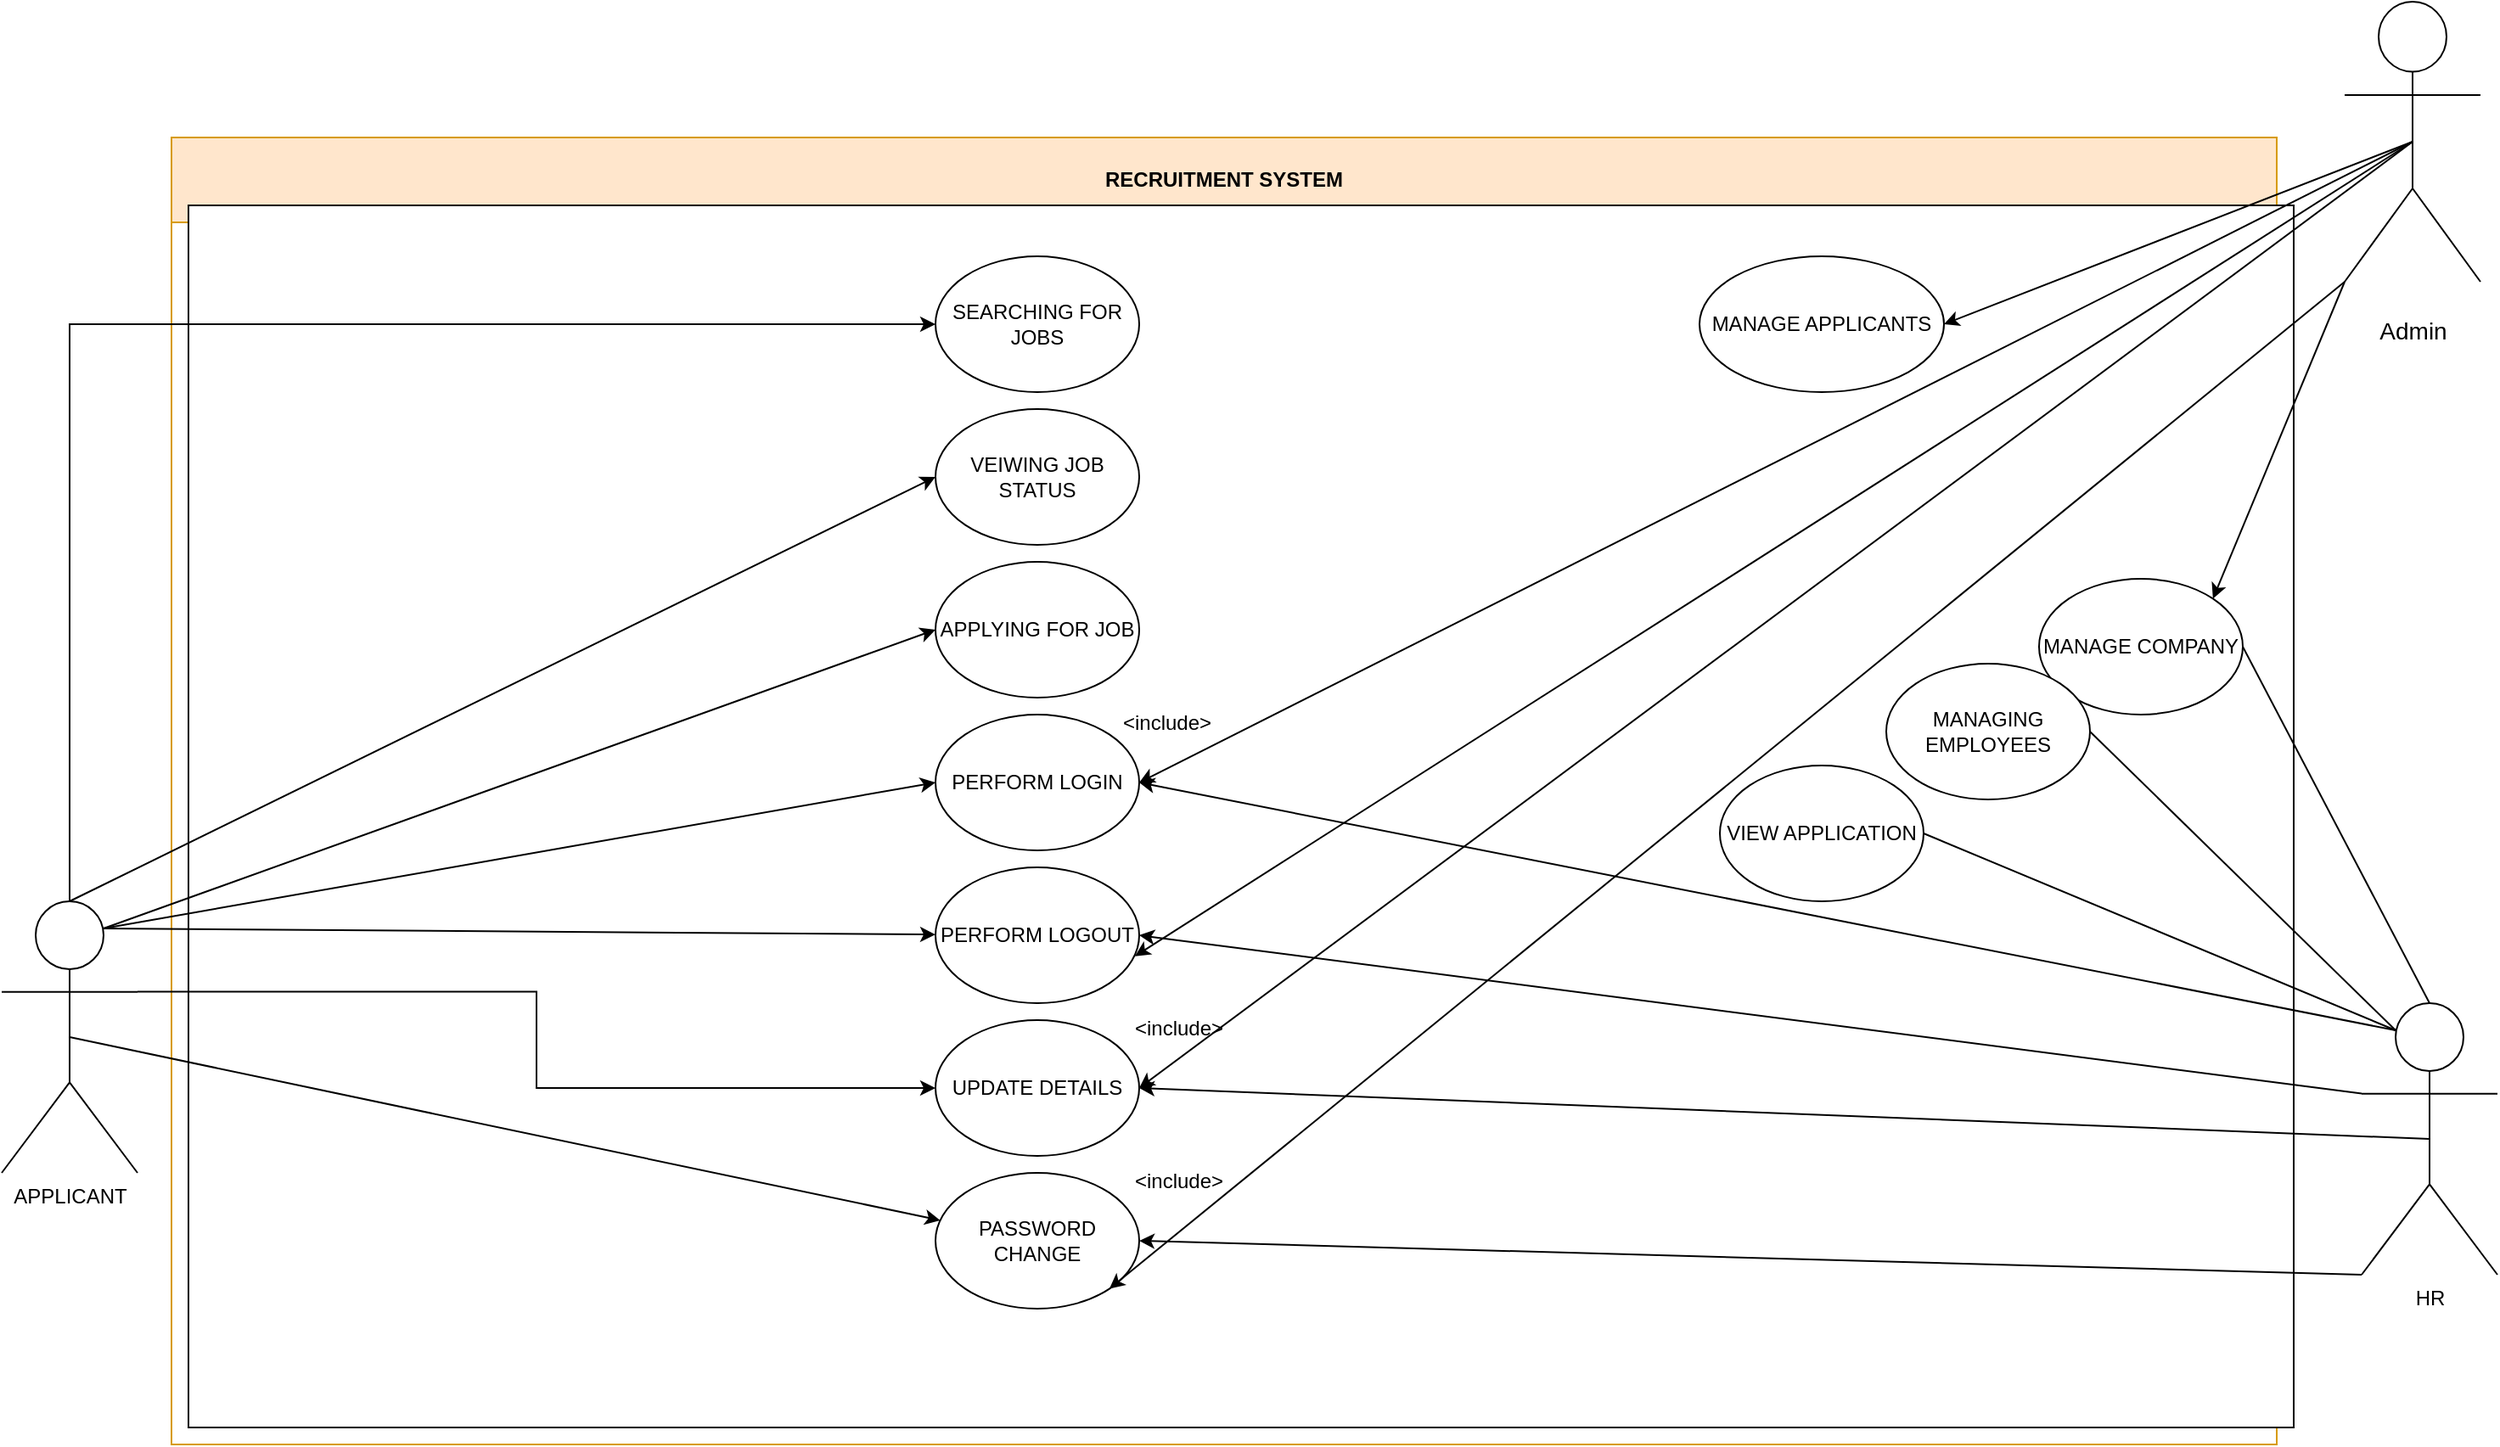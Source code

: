 <mxfile version="26.1.1">
  <diagram name="Page-1" id="c7558073-3199-34d8-9f00-42111426c3f3">
    <mxGraphModel dx="2926" dy="2411" grid="1" gridSize="10" guides="1" tooltips="1" connect="1" arrows="1" fold="1" page="1" pageScale="1" pageWidth="826" pageHeight="1169" background="none" math="0" shadow="0">
      <root>
        <mxCell id="0" />
        <mxCell id="1" parent="0" />
        <mxCell id="BAY54sGpCq9EKKCVZQ9k-120" value="RECRUITMENT SYSTEM" style="swimlane;whiteSpace=wrap;html=1;labelBackgroundColor=none;startSize=50;fillColor=#ffe6cc;strokeColor=#d79b00;glass=0;swimlaneLine=1;" parent="1" vertex="1">
          <mxGeometry x="-170" y="-210" width="1240" height="770" as="geometry" />
        </mxCell>
        <mxCell id="BAY54sGpCq9EKKCVZQ9k-147" value="" style="rounded=0;whiteSpace=wrap;html=1;" parent="BAY54sGpCq9EKKCVZQ9k-120" vertex="1">
          <mxGeometry x="10" y="40" width="1240" height="720" as="geometry" />
        </mxCell>
        <mxCell id="BAY54sGpCq9EKKCVZQ9k-125" value="PERFORM LOGOUT" style="ellipse;whiteSpace=wrap;html=1;" parent="BAY54sGpCq9EKKCVZQ9k-120" vertex="1">
          <mxGeometry x="450" y="430" width="120" height="80" as="geometry" />
        </mxCell>
        <mxCell id="BAY54sGpCq9EKKCVZQ9k-111" value="VEIWING JOB STATUS" style="ellipse;whiteSpace=wrap;html=1;" parent="BAY54sGpCq9EKKCVZQ9k-120" vertex="1">
          <mxGeometry x="450" y="160" width="120" height="80" as="geometry" />
        </mxCell>
        <mxCell id="BAY54sGpCq9EKKCVZQ9k-108" value="SEARCHING FOR JOBS" style="ellipse;whiteSpace=wrap;html=1;" parent="BAY54sGpCq9EKKCVZQ9k-120" vertex="1">
          <mxGeometry x="450" y="70" width="120" height="80" as="geometry" />
        </mxCell>
        <mxCell id="BAY54sGpCq9EKKCVZQ9k-126" value="UPDATE DETAILS" style="ellipse;whiteSpace=wrap;html=1;" parent="BAY54sGpCq9EKKCVZQ9k-120" vertex="1">
          <mxGeometry x="450" y="520" width="120" height="80" as="geometry" />
        </mxCell>
        <mxCell id="BAY54sGpCq9EKKCVZQ9k-128" value="PASSWORD CHANGE" style="ellipse;whiteSpace=wrap;html=1;" parent="BAY54sGpCq9EKKCVZQ9k-120" vertex="1">
          <mxGeometry x="450" y="610" width="120" height="80" as="geometry" />
        </mxCell>
        <mxCell id="BAY54sGpCq9EKKCVZQ9k-127" value="VIEW APPLICATION" style="ellipse;whiteSpace=wrap;html=1;" parent="BAY54sGpCq9EKKCVZQ9k-120" vertex="1">
          <mxGeometry x="912" y="370" width="120" height="80" as="geometry" />
        </mxCell>
        <mxCell id="BAY54sGpCq9EKKCVZQ9k-136" value="MANAGE COMPANY" style="ellipse;whiteSpace=wrap;html=1;" parent="BAY54sGpCq9EKKCVZQ9k-120" vertex="1">
          <mxGeometry x="1100" y="260" width="120" height="80" as="geometry" />
        </mxCell>
        <mxCell id="BAY54sGpCq9EKKCVZQ9k-133" value="MANAGING EMPLOYEES" style="ellipse;whiteSpace=wrap;html=1;" parent="BAY54sGpCq9EKKCVZQ9k-120" vertex="1">
          <mxGeometry x="1010" y="310" width="120" height="80" as="geometry" />
        </mxCell>
        <mxCell id="BAY54sGpCq9EKKCVZQ9k-142" value="&amp;lt;include&amp;gt;" style="text;html=1;align=center;verticalAlign=middle;whiteSpace=wrap;rounded=0;" parent="BAY54sGpCq9EKKCVZQ9k-120" vertex="1">
          <mxGeometry x="553" y="330" width="67" height="30" as="geometry" />
        </mxCell>
        <mxCell id="BAY54sGpCq9EKKCVZQ9k-143" value="&amp;lt;include&amp;gt;" style="text;html=1;align=center;verticalAlign=middle;whiteSpace=wrap;rounded=0;" parent="BAY54sGpCq9EKKCVZQ9k-120" vertex="1">
          <mxGeometry x="560" y="600" width="67" height="30" as="geometry" />
        </mxCell>
        <mxCell id="BAY54sGpCq9EKKCVZQ9k-144" value="&amp;lt;include&amp;gt;" style="text;html=1;align=center;verticalAlign=middle;whiteSpace=wrap;rounded=0;" parent="BAY54sGpCq9EKKCVZQ9k-120" vertex="1">
          <mxGeometry x="560" y="510" width="67" height="30" as="geometry" />
        </mxCell>
        <mxCell id="BAY54sGpCq9EKKCVZQ9k-110" value="APPLYING FOR JOB" style="ellipse;whiteSpace=wrap;html=1;" parent="BAY54sGpCq9EKKCVZQ9k-120" vertex="1">
          <mxGeometry x="450" y="250" width="120" height="80" as="geometry" />
        </mxCell>
        <mxCell id="BAY54sGpCq9EKKCVZQ9k-109" value="PERFORM LOGIN" style="ellipse;whiteSpace=wrap;html=1;" parent="BAY54sGpCq9EKKCVZQ9k-120" vertex="1">
          <mxGeometry x="450" y="340" width="120" height="80" as="geometry" />
        </mxCell>
        <mxCell id="bb3IZaETeLpU1EHvv75Z-22" value="MANAGE APPLICANTS" style="ellipse;whiteSpace=wrap;html=1;" vertex="1" parent="BAY54sGpCq9EKKCVZQ9k-120">
          <mxGeometry x="900" y="70" width="144" height="80" as="geometry" />
        </mxCell>
        <mxCell id="BAY54sGpCq9EKKCVZQ9k-98" value="APPLICANT" style="shape=umlActor;verticalLabelPosition=bottom;verticalAlign=top;html=1;" parent="1" vertex="1">
          <mxGeometry x="-270" y="240" width="80" height="160" as="geometry" />
        </mxCell>
        <mxCell id="BAY54sGpCq9EKKCVZQ9k-115" value="" style="endArrow=classic;html=1;rounded=0;exitX=0.75;exitY=0.1;exitDx=0;exitDy=0;exitPerimeter=0;" parent="1" source="BAY54sGpCq9EKKCVZQ9k-98" target="BAY54sGpCq9EKKCVZQ9k-125" edge="1">
          <mxGeometry width="50" height="50" relative="1" as="geometry">
            <mxPoint x="-90" y="300" as="sourcePoint" />
            <mxPoint x="350" y="310" as="targetPoint" />
          </mxGeometry>
        </mxCell>
        <mxCell id="BAY54sGpCq9EKKCVZQ9k-107" value="" style="endArrow=classic;html=1;rounded=0;entryX=0;entryY=0.5;entryDx=0;entryDy=0;exitX=0.75;exitY=0.1;exitDx=0;exitDy=0;exitPerimeter=0;" parent="1" source="BAY54sGpCq9EKKCVZQ9k-98" target="BAY54sGpCq9EKKCVZQ9k-109" edge="1">
          <mxGeometry width="50" height="50" relative="1" as="geometry">
            <mxPoint x="60" y="300" as="sourcePoint" />
            <mxPoint x="160" y="260" as="targetPoint" />
          </mxGeometry>
        </mxCell>
        <mxCell id="BAY54sGpCq9EKKCVZQ9k-99" value="" style="endArrow=classic;html=1;rounded=0;exitX=0.75;exitY=0.1;exitDx=0;exitDy=0;exitPerimeter=0;entryX=0;entryY=0.5;entryDx=0;entryDy=0;" parent="1" source="BAY54sGpCq9EKKCVZQ9k-98" target="BAY54sGpCq9EKKCVZQ9k-110" edge="1">
          <mxGeometry width="50" height="50" relative="1" as="geometry">
            <mxPoint x="120" y="270" as="sourcePoint" />
            <mxPoint x="160" y="170" as="targetPoint" />
          </mxGeometry>
        </mxCell>
        <mxCell id="BAY54sGpCq9EKKCVZQ9k-101" value="" style="endArrow=classic;html=1;rounded=0;entryX=0;entryY=0.5;entryDx=0;entryDy=0;exitX=0.5;exitY=0;exitDx=0;exitDy=0;exitPerimeter=0;" parent="1" source="BAY54sGpCq9EKKCVZQ9k-98" target="BAY54sGpCq9EKKCVZQ9k-111" edge="1">
          <mxGeometry width="50" height="50" relative="1" as="geometry">
            <mxPoint x="40" y="280" as="sourcePoint" />
            <mxPoint x="90" y="180" as="targetPoint" />
          </mxGeometry>
        </mxCell>
        <mxCell id="BAY54sGpCq9EKKCVZQ9k-104" style="edgeStyle=orthogonalEdgeStyle;rounded=0;orthogonalLoop=1;jettySize=auto;html=1;exitX=0.5;exitY=0;exitDx=0;exitDy=0;exitPerimeter=0;entryX=0;entryY=0.5;entryDx=0;entryDy=0;" parent="1" source="BAY54sGpCq9EKKCVZQ9k-98" target="BAY54sGpCq9EKKCVZQ9k-108" edge="1">
          <mxGeometry relative="1" as="geometry">
            <mxPoint x="40" y="160" as="targetPoint" />
          </mxGeometry>
        </mxCell>
        <mxCell id="BAY54sGpCq9EKKCVZQ9k-105" style="edgeStyle=orthogonalEdgeStyle;rounded=0;orthogonalLoop=1;jettySize=auto;html=1;exitX=1;exitY=0.333;exitDx=0;exitDy=0;exitPerimeter=0;" parent="1" source="BAY54sGpCq9EKKCVZQ9k-98" target="BAY54sGpCq9EKKCVZQ9k-126" edge="1">
          <mxGeometry relative="1" as="geometry">
            <mxPoint x="290" y="333" as="targetPoint" />
          </mxGeometry>
        </mxCell>
        <mxCell id="BAY54sGpCq9EKKCVZQ9k-124" value="" style="edgeStyle=none;orthogonalLoop=1;jettySize=auto;html=1;rounded=0;exitX=0.5;exitY=0.5;exitDx=0;exitDy=0;exitPerimeter=0;" parent="1" source="BAY54sGpCq9EKKCVZQ9k-98" target="BAY54sGpCq9EKKCVZQ9k-128" edge="1">
          <mxGeometry width="100" relative="1" as="geometry">
            <mxPoint x="-120" y="360" as="sourcePoint" />
            <mxPoint x="180" y="400" as="targetPoint" />
            <Array as="points" />
          </mxGeometry>
        </mxCell>
        <mxCell id="BAY54sGpCq9EKKCVZQ9k-129" value="HR" style="shape=umlActor;verticalLabelPosition=bottom;verticalAlign=top;html=1;outlineConnect=0;" parent="1" vertex="1">
          <mxGeometry x="1120" y="300" width="80" height="160" as="geometry" />
        </mxCell>
        <mxCell id="BAY54sGpCq9EKKCVZQ9k-141" value="" style="endArrow=classic;html=1;rounded=0;entryX=1;entryY=0.5;entryDx=0;entryDy=0;exitX=0;exitY=1;exitDx=0;exitDy=0;exitPerimeter=0;" parent="1" source="BAY54sGpCq9EKKCVZQ9k-129" target="BAY54sGpCq9EKKCVZQ9k-128" edge="1">
          <mxGeometry width="50" height="50" relative="1" as="geometry">
            <mxPoint x="670" y="360" as="sourcePoint" />
            <mxPoint x="720" y="310" as="targetPoint" />
          </mxGeometry>
        </mxCell>
        <mxCell id="BAY54sGpCq9EKKCVZQ9k-140" value="" style="endArrow=classic;html=1;rounded=0;entryX=1;entryY=0.5;entryDx=0;entryDy=0;exitX=0;exitY=0.333;exitDx=0;exitDy=0;exitPerimeter=0;" parent="1" source="BAY54sGpCq9EKKCVZQ9k-129" target="BAY54sGpCq9EKKCVZQ9k-125" edge="1">
          <mxGeometry width="50" height="50" relative="1" as="geometry">
            <mxPoint x="670" y="360" as="sourcePoint" />
            <mxPoint x="720" y="310" as="targetPoint" />
          </mxGeometry>
        </mxCell>
        <mxCell id="BAY54sGpCq9EKKCVZQ9k-139" value="" style="endArrow=classic;html=1;rounded=0;entryX=1;entryY=0.5;entryDx=0;entryDy=0;exitX=0.5;exitY=0.5;exitDx=0;exitDy=0;exitPerimeter=0;" parent="1" source="BAY54sGpCq9EKKCVZQ9k-129" target="BAY54sGpCq9EKKCVZQ9k-126" edge="1">
          <mxGeometry width="50" height="50" relative="1" as="geometry">
            <mxPoint x="670" y="360" as="sourcePoint" />
            <mxPoint x="720" y="310" as="targetPoint" />
          </mxGeometry>
        </mxCell>
        <mxCell id="BAY54sGpCq9EKKCVZQ9k-138" value="" style="endArrow=classic;html=1;rounded=0;entryX=1;entryY=0.5;entryDx=0;entryDy=0;exitX=0.25;exitY=0.1;exitDx=0;exitDy=0;exitPerimeter=0;" parent="1" source="BAY54sGpCq9EKKCVZQ9k-129" target="BAY54sGpCq9EKKCVZQ9k-109" edge="1">
          <mxGeometry width="50" height="50" relative="1" as="geometry">
            <mxPoint x="670" y="360" as="sourcePoint" />
            <mxPoint x="720" y="310" as="targetPoint" />
          </mxGeometry>
        </mxCell>
        <mxCell id="BAY54sGpCq9EKKCVZQ9k-148" value="" style="endArrow=none;html=1;rounded=0;entryX=1;entryY=0.5;entryDx=0;entryDy=0;exitX=0.25;exitY=0.1;exitDx=0;exitDy=0;exitPerimeter=0;" parent="1" source="BAY54sGpCq9EKKCVZQ9k-129" target="BAY54sGpCq9EKKCVZQ9k-133" edge="1">
          <mxGeometry width="50" height="50" relative="1" as="geometry">
            <mxPoint x="1160" y="220" as="sourcePoint" />
            <mxPoint x="520" y="160" as="targetPoint" />
          </mxGeometry>
        </mxCell>
        <mxCell id="BAY54sGpCq9EKKCVZQ9k-149" value="" style="endArrow=none;html=1;rounded=0;entryX=1;entryY=0.5;entryDx=0;entryDy=0;exitX=0.5;exitY=0;exitDx=0;exitDy=0;exitPerimeter=0;" parent="1" source="BAY54sGpCq9EKKCVZQ9k-129" target="BAY54sGpCq9EKKCVZQ9k-136" edge="1">
          <mxGeometry width="50" height="50" relative="1" as="geometry">
            <mxPoint x="1180" y="190" as="sourcePoint" />
            <mxPoint x="520" y="150" as="targetPoint" />
          </mxGeometry>
        </mxCell>
        <mxCell id="BAY54sGpCq9EKKCVZQ9k-150" value="" style="endArrow=none;html=1;rounded=0;entryX=1;entryY=0.5;entryDx=0;entryDy=0;exitX=0.25;exitY=0.1;exitDx=0;exitDy=0;exitPerimeter=0;" parent="1" source="BAY54sGpCq9EKKCVZQ9k-129" target="BAY54sGpCq9EKKCVZQ9k-127" edge="1">
          <mxGeometry width="50" height="50" relative="1" as="geometry">
            <mxPoint x="470" y="200" as="sourcePoint" />
            <mxPoint x="520" y="150" as="targetPoint" />
          </mxGeometry>
        </mxCell>
        <mxCell id="bb3IZaETeLpU1EHvv75Z-20" style="rounded=0;orthogonalLoop=1;jettySize=auto;html=1;exitX=0;exitY=1;exitDx=0;exitDy=0;exitPerimeter=0;entryX=1;entryY=0;entryDx=0;entryDy=0;" edge="1" parent="1" source="bb3IZaETeLpU1EHvv75Z-4" target="BAY54sGpCq9EKKCVZQ9k-136">
          <mxGeometry relative="1" as="geometry" />
        </mxCell>
        <mxCell id="bb3IZaETeLpU1EHvv75Z-23" style="rounded=0;orthogonalLoop=1;jettySize=auto;html=1;exitX=0.5;exitY=0.5;exitDx=0;exitDy=0;exitPerimeter=0;entryX=1;entryY=0.5;entryDx=0;entryDy=0;" edge="1" parent="1" source="bb3IZaETeLpU1EHvv75Z-4" target="bb3IZaETeLpU1EHvv75Z-22">
          <mxGeometry relative="1" as="geometry" />
        </mxCell>
        <mxCell id="bb3IZaETeLpU1EHvv75Z-24" style="rounded=0;orthogonalLoop=1;jettySize=auto;html=1;exitX=0.5;exitY=0.5;exitDx=0;exitDy=0;exitPerimeter=0;entryX=1;entryY=0.5;entryDx=0;entryDy=0;strokeColor=default;" edge="1" parent="1" source="bb3IZaETeLpU1EHvv75Z-4" target="BAY54sGpCq9EKKCVZQ9k-109">
          <mxGeometry relative="1" as="geometry" />
        </mxCell>
        <mxCell id="bb3IZaETeLpU1EHvv75Z-25" style="rounded=0;orthogonalLoop=1;jettySize=auto;html=1;exitX=0.5;exitY=0.5;exitDx=0;exitDy=0;exitPerimeter=0;entryX=1;entryY=0.5;entryDx=0;entryDy=0;" edge="1" parent="1" source="bb3IZaETeLpU1EHvv75Z-4" target="BAY54sGpCq9EKKCVZQ9k-126">
          <mxGeometry relative="1" as="geometry" />
        </mxCell>
        <mxCell id="bb3IZaETeLpU1EHvv75Z-26" style="rounded=0;orthogonalLoop=1;jettySize=auto;html=1;exitX=0;exitY=1;exitDx=0;exitDy=0;exitPerimeter=0;entryX=1;entryY=1;entryDx=0;entryDy=0;" edge="1" parent="1" source="bb3IZaETeLpU1EHvv75Z-4" target="BAY54sGpCq9EKKCVZQ9k-128">
          <mxGeometry relative="1" as="geometry" />
        </mxCell>
        <mxCell id="bb3IZaETeLpU1EHvv75Z-4" value="Admin" style="shape=umlActor;verticalLabelPosition=bottom;verticalAlign=top;html=1;outlineConnect=0;strokeColor=default;spacing=16;horizontal=1;fontSize=14;" vertex="1" parent="1">
          <mxGeometry x="1110" y="-290" width="80" height="165" as="geometry" />
        </mxCell>
        <mxCell id="bb3IZaETeLpU1EHvv75Z-27" style="rounded=0;orthogonalLoop=1;jettySize=auto;html=1;exitX=0.5;exitY=0.5;exitDx=0;exitDy=0;exitPerimeter=0;entryX=0.979;entryY=0.654;entryDx=0;entryDy=0;entryPerimeter=0;" edge="1" parent="1" source="bb3IZaETeLpU1EHvv75Z-4" target="BAY54sGpCq9EKKCVZQ9k-125">
          <mxGeometry relative="1" as="geometry" />
        </mxCell>
      </root>
    </mxGraphModel>
  </diagram>
</mxfile>
